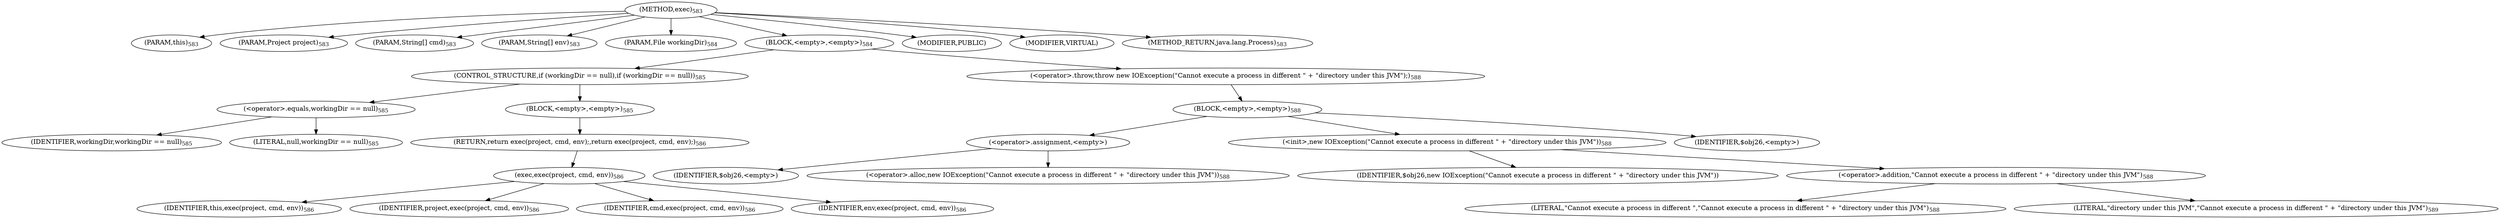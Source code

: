 digraph "exec" {  
"1123" [label = <(METHOD,exec)<SUB>583</SUB>> ]
"43" [label = <(PARAM,this)<SUB>583</SUB>> ]
"1124" [label = <(PARAM,Project project)<SUB>583</SUB>> ]
"1125" [label = <(PARAM,String[] cmd)<SUB>583</SUB>> ]
"1126" [label = <(PARAM,String[] env)<SUB>583</SUB>> ]
"1127" [label = <(PARAM,File workingDir)<SUB>584</SUB>> ]
"1128" [label = <(BLOCK,&lt;empty&gt;,&lt;empty&gt;)<SUB>584</SUB>> ]
"1129" [label = <(CONTROL_STRUCTURE,if (workingDir == null),if (workingDir == null))<SUB>585</SUB>> ]
"1130" [label = <(&lt;operator&gt;.equals,workingDir == null)<SUB>585</SUB>> ]
"1131" [label = <(IDENTIFIER,workingDir,workingDir == null)<SUB>585</SUB>> ]
"1132" [label = <(LITERAL,null,workingDir == null)<SUB>585</SUB>> ]
"1133" [label = <(BLOCK,&lt;empty&gt;,&lt;empty&gt;)<SUB>585</SUB>> ]
"1134" [label = <(RETURN,return exec(project, cmd, env);,return exec(project, cmd, env);)<SUB>586</SUB>> ]
"1135" [label = <(exec,exec(project, cmd, env))<SUB>586</SUB>> ]
"42" [label = <(IDENTIFIER,this,exec(project, cmd, env))<SUB>586</SUB>> ]
"1136" [label = <(IDENTIFIER,project,exec(project, cmd, env))<SUB>586</SUB>> ]
"1137" [label = <(IDENTIFIER,cmd,exec(project, cmd, env))<SUB>586</SUB>> ]
"1138" [label = <(IDENTIFIER,env,exec(project, cmd, env))<SUB>586</SUB>> ]
"1139" [label = <(&lt;operator&gt;.throw,throw new IOException(&quot;Cannot execute a process in different &quot; + &quot;directory under this JVM&quot;);)<SUB>588</SUB>> ]
"1140" [label = <(BLOCK,&lt;empty&gt;,&lt;empty&gt;)<SUB>588</SUB>> ]
"1141" [label = <(&lt;operator&gt;.assignment,&lt;empty&gt;)> ]
"1142" [label = <(IDENTIFIER,$obj26,&lt;empty&gt;)> ]
"1143" [label = <(&lt;operator&gt;.alloc,new IOException(&quot;Cannot execute a process in different &quot; + &quot;directory under this JVM&quot;))<SUB>588</SUB>> ]
"1144" [label = <(&lt;init&gt;,new IOException(&quot;Cannot execute a process in different &quot; + &quot;directory under this JVM&quot;))<SUB>588</SUB>> ]
"1145" [label = <(IDENTIFIER,$obj26,new IOException(&quot;Cannot execute a process in different &quot; + &quot;directory under this JVM&quot;))> ]
"1146" [label = <(&lt;operator&gt;.addition,&quot;Cannot execute a process in different &quot; + &quot;directory under this JVM&quot;)<SUB>588</SUB>> ]
"1147" [label = <(LITERAL,&quot;Cannot execute a process in different &quot;,&quot;Cannot execute a process in different &quot; + &quot;directory under this JVM&quot;)<SUB>588</SUB>> ]
"1148" [label = <(LITERAL,&quot;directory under this JVM&quot;,&quot;Cannot execute a process in different &quot; + &quot;directory under this JVM&quot;)<SUB>589</SUB>> ]
"1149" [label = <(IDENTIFIER,$obj26,&lt;empty&gt;)> ]
"1150" [label = <(MODIFIER,PUBLIC)> ]
"1151" [label = <(MODIFIER,VIRTUAL)> ]
"1152" [label = <(METHOD_RETURN,java.lang.Process)<SUB>583</SUB>> ]
  "1123" -> "43" 
  "1123" -> "1124" 
  "1123" -> "1125" 
  "1123" -> "1126" 
  "1123" -> "1127" 
  "1123" -> "1128" 
  "1123" -> "1150" 
  "1123" -> "1151" 
  "1123" -> "1152" 
  "1128" -> "1129" 
  "1128" -> "1139" 
  "1129" -> "1130" 
  "1129" -> "1133" 
  "1130" -> "1131" 
  "1130" -> "1132" 
  "1133" -> "1134" 
  "1134" -> "1135" 
  "1135" -> "42" 
  "1135" -> "1136" 
  "1135" -> "1137" 
  "1135" -> "1138" 
  "1139" -> "1140" 
  "1140" -> "1141" 
  "1140" -> "1144" 
  "1140" -> "1149" 
  "1141" -> "1142" 
  "1141" -> "1143" 
  "1144" -> "1145" 
  "1144" -> "1146" 
  "1146" -> "1147" 
  "1146" -> "1148" 
}
